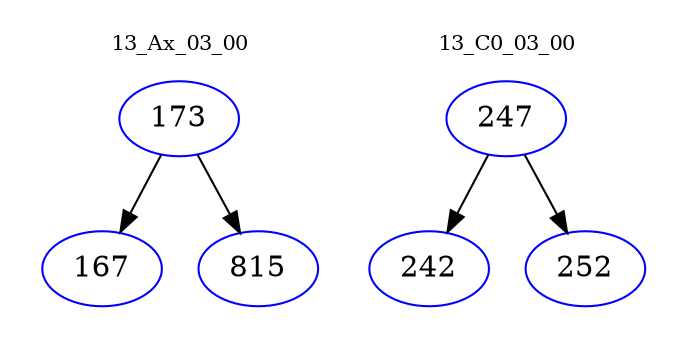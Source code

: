digraph{
subgraph cluster_0 {
color = white
label = "13_Ax_03_00";
fontsize=10;
T0_173 [label="173", color="blue"]
T0_173 -> T0_167 [color="black"]
T0_167 [label="167", color="blue"]
T0_173 -> T0_815 [color="black"]
T0_815 [label="815", color="blue"]
}
subgraph cluster_1 {
color = white
label = "13_C0_03_00";
fontsize=10;
T1_247 [label="247", color="blue"]
T1_247 -> T1_242 [color="black"]
T1_242 [label="242", color="blue"]
T1_247 -> T1_252 [color="black"]
T1_252 [label="252", color="blue"]
}
}

